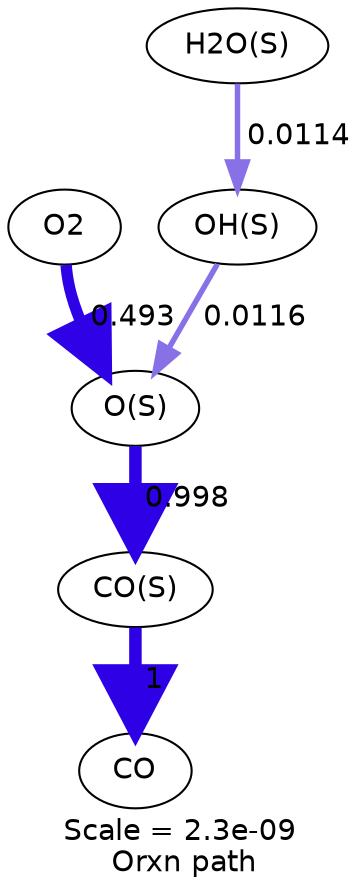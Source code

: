 digraph reaction_paths {
center=1;
s4 -> s12[fontname="Helvetica", style="setlinewidth(5.47)", arrowsize=2.73, color="0.7, 0.993, 0.9"
, label=" 0.493"];
s12 -> s11[fontname="Helvetica", style="setlinewidth(6)", arrowsize=3, color="0.7, 1.5, 0.9"
, label=" 0.998"];
s14 -> s12[fontname="Helvetica", style="setlinewidth(2.63)", arrowsize=1.32, color="0.7, 0.512, 0.9"
, label=" 0.0116"];
s15 -> s14[fontname="Helvetica", style="setlinewidth(2.62)", arrowsize=1.31, color="0.7, 0.511, 0.9"
, label=" 0.0114"];
s11 -> s8[fontname="Helvetica", style="setlinewidth(6)", arrowsize=3, color="0.7, 1.5, 0.9"
, label=" 1"];
s4 [ fontname="Helvetica", label="O2"];
s8 [ fontname="Helvetica", label="CO"];
s11 [ fontname="Helvetica", label="CO(S)"];
s12 [ fontname="Helvetica", label="O(S)"];
s14 [ fontname="Helvetica", label="OH(S)"];
s15 [ fontname="Helvetica", label="H2O(S)"];
 label = "Scale = 2.3e-09\l Orxn path";
 fontname = "Helvetica";
}
